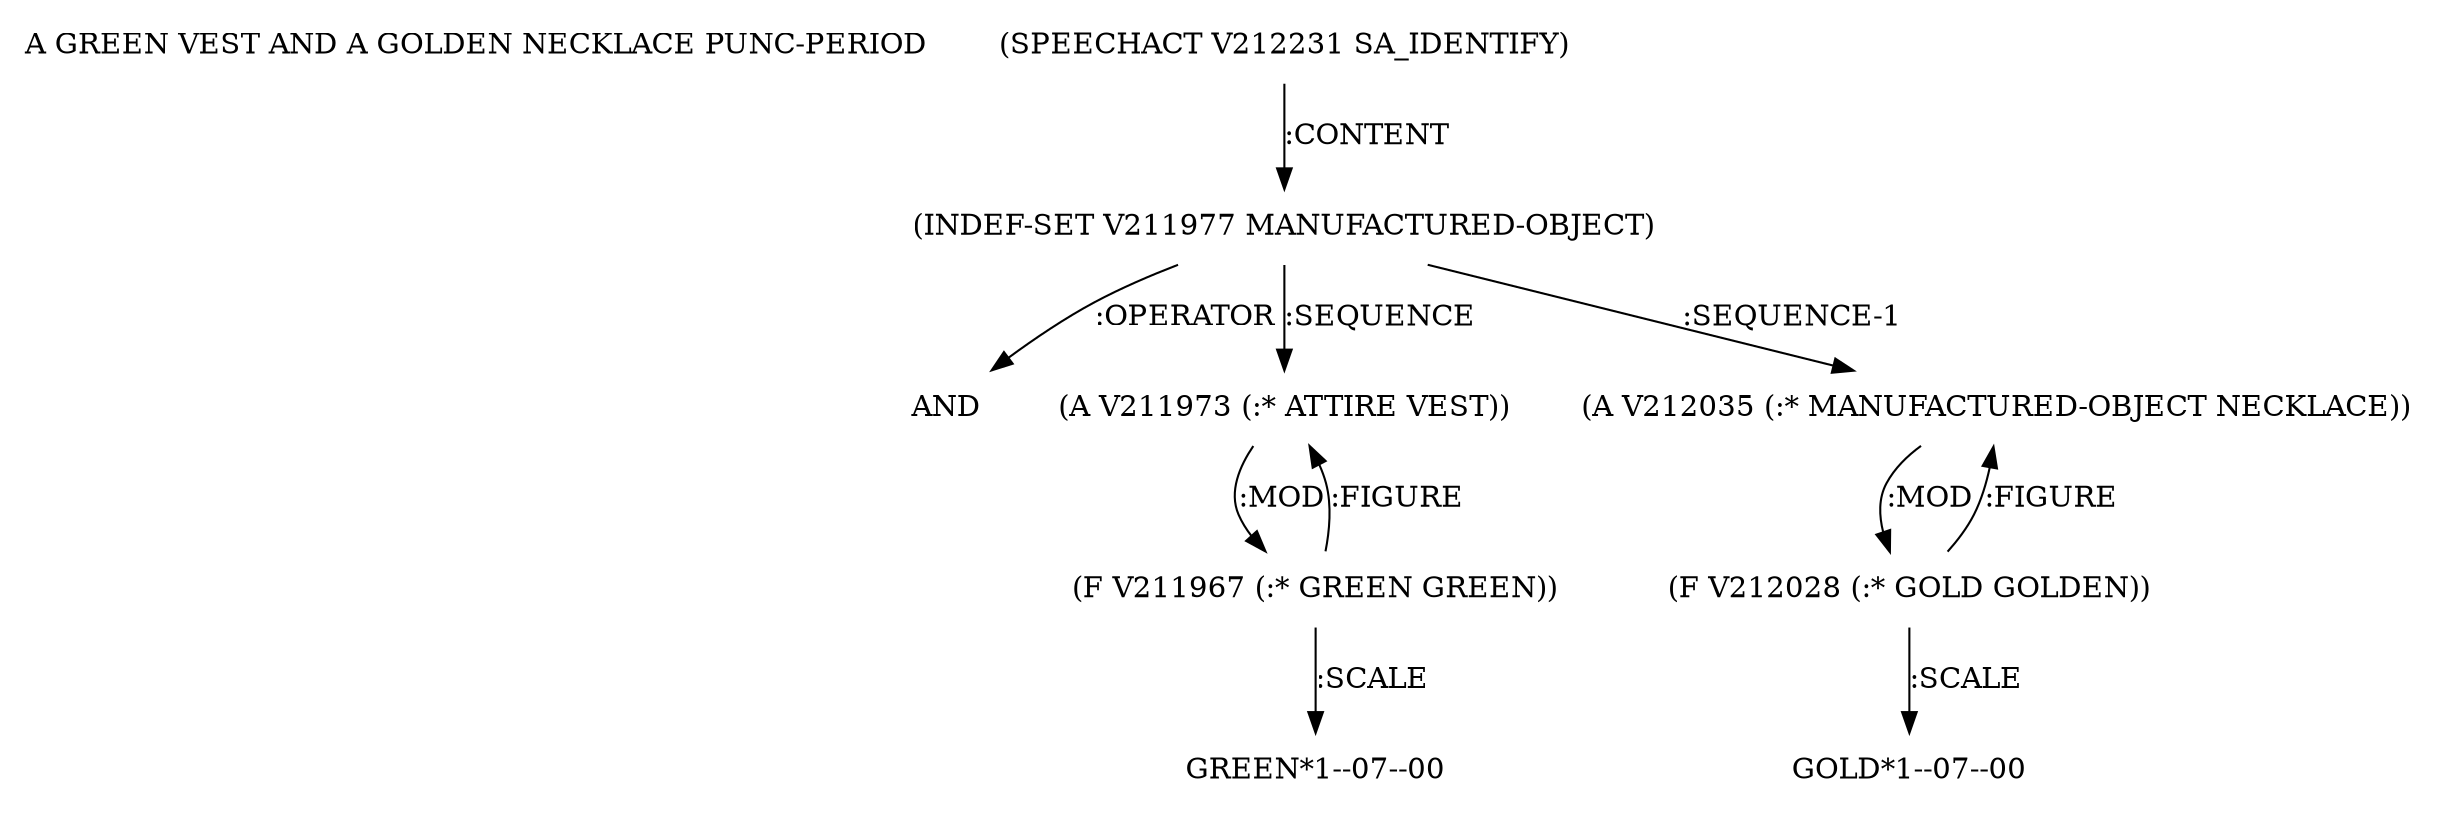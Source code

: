 digraph Terms {
  node [shape=none]
  "A GREEN VEST AND A GOLDEN NECKLACE PUNC-PERIOD"
  "V212231" [label="(SPEECHACT V212231 SA_IDENTIFY)"]
  "V212231" -> "V211977" [label=":CONTENT"]
  "V211977" [label="(INDEF-SET V211977 MANUFACTURED-OBJECT)"]
  "V211977" -> "NT212703" [label=":OPERATOR"]
  "NT212703" [label="AND"]
  "V211977" -> "V211973" [label=":SEQUENCE"]
  "V211977" -> "V212035" [label=":SEQUENCE-1"]
  "V211973" [label="(A V211973 (:* ATTIRE VEST))"]
  "V211973" -> "V211967" [label=":MOD"]
  "V211967" [label="(F V211967 (:* GREEN GREEN))"]
  "V211967" -> "V211973" [label=":FIGURE"]
  "V211967" -> "NT212704" [label=":SCALE"]
  "NT212704" [label="GREEN*1--07--00"]
  "V212035" [label="(A V212035 (:* MANUFACTURED-OBJECT NECKLACE))"]
  "V212035" -> "V212028" [label=":MOD"]
  "V212028" [label="(F V212028 (:* GOLD GOLDEN))"]
  "V212028" -> "V212035" [label=":FIGURE"]
  "V212028" -> "NT212705" [label=":SCALE"]
  "NT212705" [label="GOLD*1--07--00"]
}
